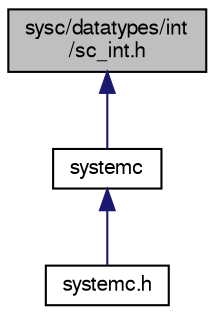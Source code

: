 digraph "sysc/datatypes/int/sc_int.h"
{
  edge [fontname="FreeSans",fontsize="10",labelfontname="FreeSans",labelfontsize="10"];
  node [fontname="FreeSans",fontsize="10",shape=record];
  Node49 [label="sysc/datatypes/int\l/sc_int.h",height=0.2,width=0.4,color="black", fillcolor="grey75", style="filled", fontcolor="black"];
  Node49 -> Node50 [dir="back",color="midnightblue",fontsize="10",style="solid",fontname="FreeSans"];
  Node50 [label="systemc",height=0.2,width=0.4,color="black", fillcolor="white", style="filled",URL="$a00401.html"];
  Node50 -> Node51 [dir="back",color="midnightblue",fontsize="10",style="solid",fontname="FreeSans"];
  Node51 [label="systemc.h",height=0.2,width=0.4,color="black", fillcolor="white", style="filled",URL="$a00404.html"];
}
